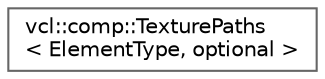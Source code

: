 digraph "Graphical Class Hierarchy"
{
 // LATEX_PDF_SIZE
  bgcolor="transparent";
  edge [fontname=Helvetica,fontsize=10,labelfontname=Helvetica,labelfontsize=10];
  node [fontname=Helvetica,fontsize=10,shape=box,height=0.2,width=0.4];
  rankdir="LR";
  Node0 [label="vcl::comp::TexturePaths\l\< ElementType, optional \>",height=0.2,width=0.4,color="grey40", fillcolor="white", style="filled",URL="$classvcl_1_1comp_1_1TexturePaths.html",tooltip=" "];
}
